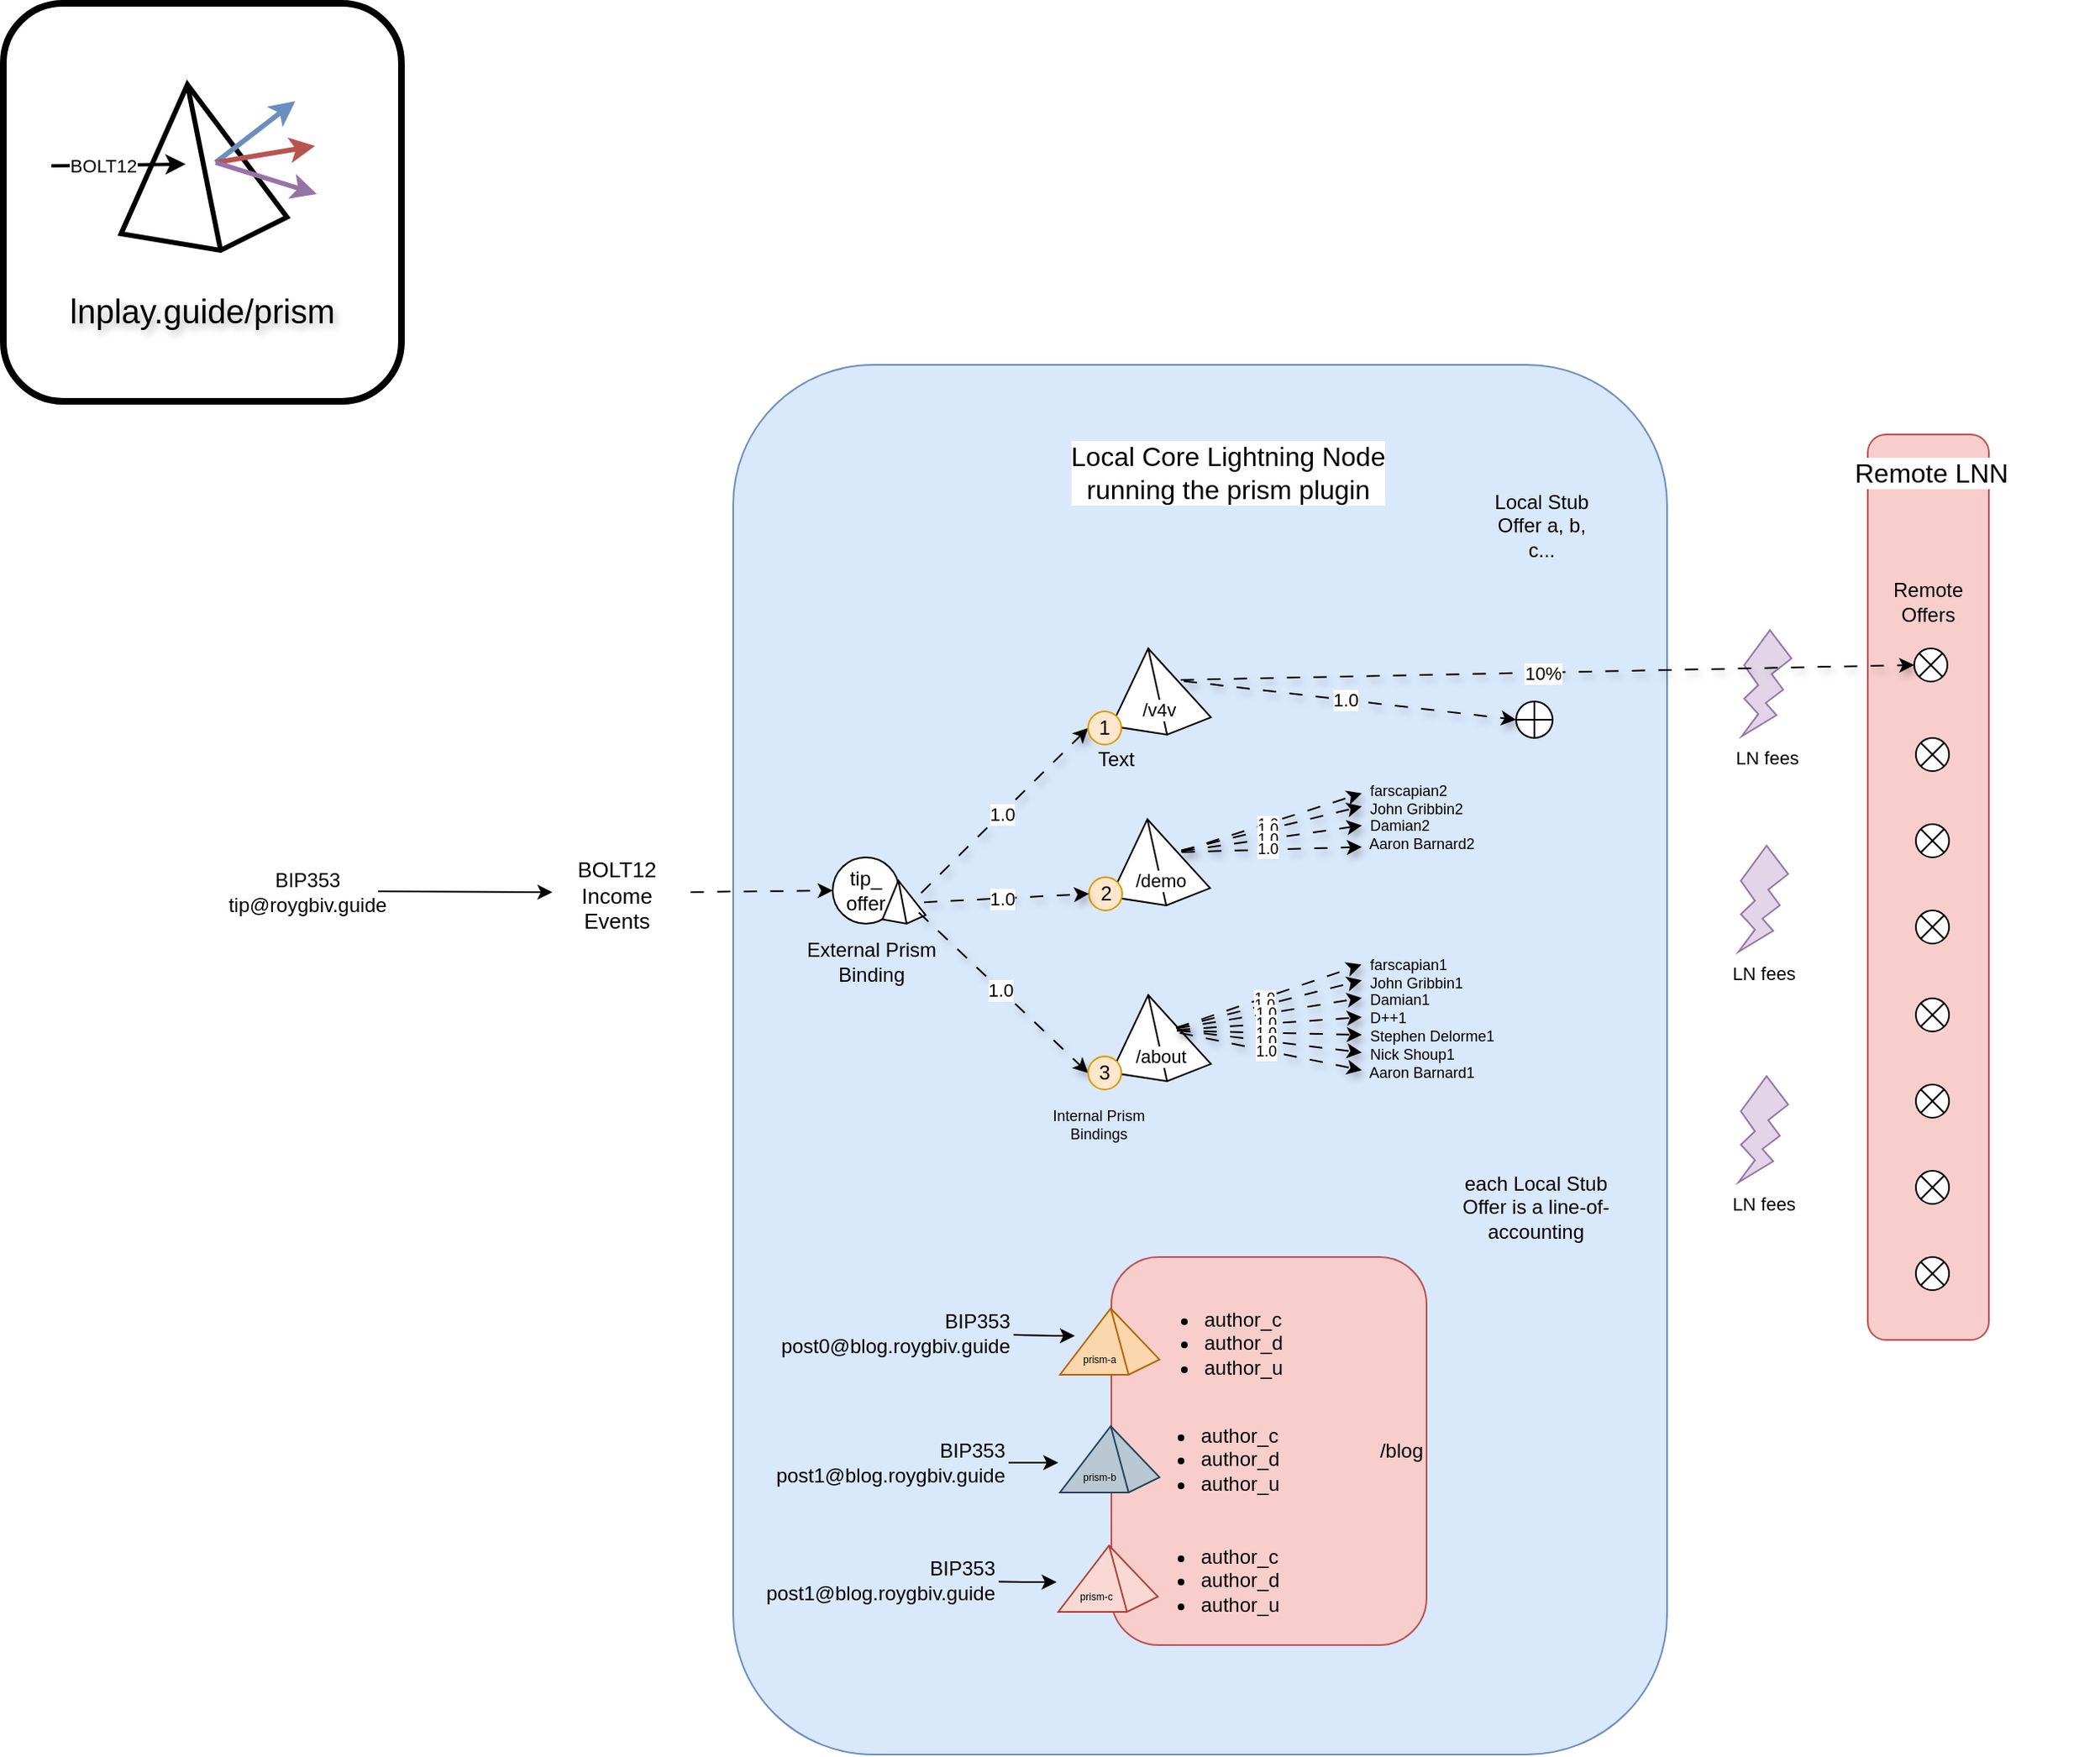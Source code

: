 <mxfile version="24.7.14">
  <diagram name="Page-1" id="5v8HJ1yWOcfsFn8PfRNU">
    <mxGraphModel dx="2047" dy="1230" grid="0" gridSize="10" guides="0" tooltips="1" connect="1" arrows="1" fold="1" page="0" pageScale="1" pageWidth="850" pageHeight="1100" math="0" shadow="0">
      <root>
        <mxCell id="0" />
        <mxCell id="1" parent="0" />
        <mxCell id="z_-p57ebJY1skzvCn1GH-81" value="" style="rounded=1;whiteSpace=wrap;html=1;fillColor=#f8cecc;strokeColor=#b85450;" vertex="1" parent="1">
          <mxGeometry x="740" y="5" width="73" height="546" as="geometry" />
        </mxCell>
        <mxCell id="z_-p57ebJY1skzvCn1GH-82" value="" style="rounded=1;whiteSpace=wrap;html=1;fillColor=#dae8fc;strokeColor=#6c8ebf;" vertex="1" parent="1">
          <mxGeometry x="56" y="-37" width="563" height="838" as="geometry" />
        </mxCell>
        <mxCell id="z_-p57ebJY1skzvCn1GH-83" value="tip_&lt;br&gt;offer" style="ellipse;whiteSpace=wrap;html=1;aspect=fixed;direction=south;" vertex="1" parent="1">
          <mxGeometry x="116" y="260" width="40" height="40" as="geometry" />
        </mxCell>
        <mxCell id="z_-p57ebJY1skzvCn1GH-84" value="BOLT12 Income Events" style="text;html=1;whiteSpace=wrap;overflow=hidden;rounded=0;fontSize=13;align=center;labelBorderColor=none;" vertex="1" parent="1">
          <mxGeometry x="-53" y="253" width="78" height="56" as="geometry" />
        </mxCell>
        <mxCell id="z_-p57ebJY1skzvCn1GH-85" value="" style="endArrow=classic;html=1;rounded=0;exitX=1;exitY=0.5;exitDx=0;exitDy=0;entryX=0.5;entryY=1;entryDx=0;entryDy=0;flowAnimation=1;" edge="1" parent="1" source="z_-p57ebJY1skzvCn1GH-84" target="z_-p57ebJY1skzvCn1GH-83">
          <mxGeometry width="50" height="50" relative="1" as="geometry">
            <mxPoint x="20" y="326" as="sourcePoint" />
            <mxPoint x="136" y="116" as="targetPoint" />
          </mxGeometry>
        </mxCell>
        <mxCell id="z_-p57ebJY1skzvCn1GH-86" value="" style="verticalLabelPosition=bottom;verticalAlign=top;html=1;shape=mxgraph.basic.pyramid;dx1=0.37;dx2=0.56;dy1=0.9;dy2=0.8;" vertex="1" parent="1">
          <mxGeometry x="146" y="274" width="26" height="26" as="geometry" />
        </mxCell>
        <mxCell id="z_-p57ebJY1skzvCn1GH-87" value="Local Stub Offer a, b, c..." style="text;html=1;align=center;verticalAlign=middle;whiteSpace=wrap;rounded=0;" vertex="1" parent="1">
          <mxGeometry x="509" y="45" width="69" height="30" as="geometry" />
        </mxCell>
        <mxCell id="z_-p57ebJY1skzvCn1GH-88" value="Remote Offers" style="text;html=1;align=center;verticalAlign=middle;whiteSpace=wrap;rounded=0;" vertex="1" parent="1">
          <mxGeometry x="742" y="91" width="69" height="30" as="geometry" />
        </mxCell>
        <mxCell id="z_-p57ebJY1skzvCn1GH-89" value="1.0" style="endArrow=classic;html=1;rounded=0;shadow=1;flowAnimation=1;entryX=0.5;entryY=1;entryDx=0;entryDy=0;exitX=0.751;exitY=0.432;exitDx=0;exitDy=0;exitPerimeter=0;" edge="1" parent="1" source="z_-p57ebJY1skzvCn1GH-86" target="z_-p57ebJY1skzvCn1GH-111">
          <mxGeometry width="50" height="50" relative="1" as="geometry">
            <mxPoint x="199" y="248.515" as="sourcePoint" />
            <mxPoint x="323.7" y="214.78" as="targetPoint" />
          </mxGeometry>
        </mxCell>
        <mxCell id="z_-p57ebJY1skzvCn1GH-90" value="" style="shape=orEllipse;perimeter=ellipsePerimeter;whiteSpace=wrap;html=1;backgroundOutline=1;" vertex="1" parent="1">
          <mxGeometry x="528" y="166" width="22" height="22" as="geometry" />
        </mxCell>
        <mxCell id="z_-p57ebJY1skzvCn1GH-91" value="External Prism Binding" style="text;html=1;align=center;verticalAlign=middle;whiteSpace=wrap;rounded=0;" vertex="1" parent="1">
          <mxGeometry x="97" y="307" width="85" height="31" as="geometry" />
        </mxCell>
        <mxCell id="z_-p57ebJY1skzvCn1GH-92" value="1.0" style="endArrow=classic;html=1;rounded=0;shadow=1;flowAnimation=1;entryX=0;entryY=0.5;entryDx=0;entryDy=0;exitX=0.64;exitY=0.367;exitDx=0;exitDy=0;exitPerimeter=0;" edge="1" parent="1" source="z_-p57ebJY1skzvCn1GH-110" target="z_-p57ebJY1skzvCn1GH-90">
          <mxGeometry width="50" height="50" relative="1" as="geometry">
            <mxPoint x="170" y="170" as="sourcePoint" />
            <mxPoint x="270" y="111" as="targetPoint" />
          </mxGeometry>
        </mxCell>
        <mxCell id="z_-p57ebJY1skzvCn1GH-93" value="" style="shape=sumEllipse;perimeter=ellipsePerimeter;whiteSpace=wrap;html=1;backgroundOutline=1;fontFamily=Helvetica;fontSize=11;fontColor=default;labelBackgroundColor=default;" vertex="1" parent="1">
          <mxGeometry x="769" y="188" width="20" height="20" as="geometry" />
        </mxCell>
        <mxCell id="z_-p57ebJY1skzvCn1GH-94" value="" style="shape=sumEllipse;perimeter=ellipsePerimeter;whiteSpace=wrap;html=1;backgroundOutline=1;fontFamily=Helvetica;fontSize=11;fontColor=default;labelBackgroundColor=default;" vertex="1" parent="1">
          <mxGeometry x="768" y="134" width="20" height="20" as="geometry" />
        </mxCell>
        <mxCell id="z_-p57ebJY1skzvCn1GH-95" value="" style="shape=sumEllipse;perimeter=ellipsePerimeter;whiteSpace=wrap;html=1;backgroundOutline=1;fontFamily=Helvetica;fontSize=11;fontColor=default;labelBackgroundColor=default;" vertex="1" parent="1">
          <mxGeometry x="769" y="240" width="20" height="20" as="geometry" />
        </mxCell>
        <mxCell id="z_-p57ebJY1skzvCn1GH-96" value="" style="shape=sumEllipse;perimeter=ellipsePerimeter;whiteSpace=wrap;html=1;backgroundOutline=1;fontFamily=Helvetica;fontSize=11;fontColor=default;labelBackgroundColor=default;" vertex="1" parent="1">
          <mxGeometry x="769" y="292" width="20" height="20" as="geometry" />
        </mxCell>
        <mxCell id="z_-p57ebJY1skzvCn1GH-97" value="" style="shape=sumEllipse;perimeter=ellipsePerimeter;whiteSpace=wrap;html=1;backgroundOutline=1;fontFamily=Helvetica;fontSize=11;fontColor=default;labelBackgroundColor=default;" vertex="1" parent="1">
          <mxGeometry x="769" y="345" width="20" height="20" as="geometry" />
        </mxCell>
        <mxCell id="z_-p57ebJY1skzvCn1GH-98" value="" style="shape=sumEllipse;perimeter=ellipsePerimeter;whiteSpace=wrap;html=1;backgroundOutline=1;fontFamily=Helvetica;fontSize=11;fontColor=default;labelBackgroundColor=default;" vertex="1" parent="1">
          <mxGeometry x="769" y="397" width="20" height="20" as="geometry" />
        </mxCell>
        <mxCell id="z_-p57ebJY1skzvCn1GH-99" value="" style="shape=sumEllipse;perimeter=ellipsePerimeter;whiteSpace=wrap;html=1;backgroundOutline=1;fontFamily=Helvetica;fontSize=11;fontColor=default;labelBackgroundColor=default;" vertex="1" parent="1">
          <mxGeometry x="769" y="449" width="20" height="20" as="geometry" />
        </mxCell>
        <mxCell id="z_-p57ebJY1skzvCn1GH-100" value="" style="shape=sumEllipse;perimeter=ellipsePerimeter;whiteSpace=wrap;html=1;backgroundOutline=1;fontFamily=Helvetica;fontSize=11;fontColor=default;labelBackgroundColor=default;" vertex="1" parent="1">
          <mxGeometry x="769" y="501" width="20" height="20" as="geometry" />
        </mxCell>
        <mxCell id="z_-p57ebJY1skzvCn1GH-101" value="LN fees" style="verticalLabelPosition=bottom;verticalAlign=top;html=1;shape=mxgraph.basic.flash;fontFamily=Helvetica;fontSize=11;labelBackgroundColor=default;fillColor=#e1d5e7;strokeColor=#9673a6;" vertex="1" parent="1">
          <mxGeometry x="664" y="123" width="30" height="64" as="geometry" />
        </mxCell>
        <mxCell id="z_-p57ebJY1skzvCn1GH-102" value="&lt;span style=&quot;color: rgb(0, 0, 0); font-family: Helvetica; font-size: 16px; font-style: normal; font-variant-ligatures: normal; font-variant-caps: normal; font-weight: 400; letter-spacing: normal; orphans: 2; text-align: center; text-indent: 0px; text-transform: none; widows: 2; word-spacing: 0px; -webkit-text-stroke-width: 0px; white-space: normal; background-color: rgb(255, 255, 255); text-decoration-thickness: initial; text-decoration-style: initial; text-decoration-color: initial; float: none; display: inline !important;&quot;&gt;Local Core Lightning Node&lt;/span&gt;&lt;div&gt;running the prism plugin&lt;/div&gt;" style="text;html=1;align=center;verticalAlign=middle;whiteSpace=wrap;rounded=0;fontFamily=Helvetica;fontSize=16;fontColor=default;labelBackgroundColor=default;" vertex="1" parent="1">
          <mxGeometry x="254" y="10" width="201" height="35" as="geometry" />
        </mxCell>
        <mxCell id="z_-p57ebJY1skzvCn1GH-103" value="Remote LNN" style="text;html=1;align=center;verticalAlign=middle;whiteSpace=wrap;rounded=0;fontFamily=Helvetica;fontSize=16;fontColor=default;labelBackgroundColor=default;" vertex="1" parent="1">
          <mxGeometry x="678" y="10" width="201" height="35" as="geometry" />
        </mxCell>
        <mxCell id="z_-p57ebJY1skzvCn1GH-104" value="each Local Stub Offer is a line-of-accounting" style="text;html=1;align=center;verticalAlign=middle;whiteSpace=wrap;rounded=0;strokeWidth=4;" vertex="1" parent="1">
          <mxGeometry x="493" y="445" width="94" height="52" as="geometry" />
        </mxCell>
        <mxCell id="z_-p57ebJY1skzvCn1GH-105" value="/" style="group" vertex="1" connectable="0" parent="1">
          <mxGeometry x="270.5" y="237" width="73" height="55" as="geometry" />
        </mxCell>
        <mxCell id="z_-p57ebJY1skzvCn1GH-106" value="" style="verticalLabelPosition=bottom;verticalAlign=top;html=1;shape=mxgraph.basic.pyramid;dx1=0.37;dx2=0.56;dy1=0.9;dy2=0.8;" vertex="1" parent="z_-p57ebJY1skzvCn1GH-105">
          <mxGeometry x="13" width="60" height="52" as="geometry" />
        </mxCell>
        <mxCell id="z_-p57ebJY1skzvCn1GH-107" value="/demo" style="text;html=1;align=center;verticalAlign=middle;whiteSpace=wrap;rounded=0;fontFamily=Helvetica;fontSize=11;fontColor=default;labelBackgroundColor=default;" vertex="1" parent="z_-p57ebJY1skzvCn1GH-105">
          <mxGeometry x="13" y="22" width="60" height="30" as="geometry" />
        </mxCell>
        <mxCell id="z_-p57ebJY1skzvCn1GH-108" value="2" style="ellipse;whiteSpace=wrap;html=1;aspect=fixed;direction=south;fillColor=#ffe6cc;strokeColor=#d79b00;" vertex="1" parent="z_-p57ebJY1skzvCn1GH-105">
          <mxGeometry y="35" width="20" height="20" as="geometry" />
        </mxCell>
        <mxCell id="z_-p57ebJY1skzvCn1GH-109" value="Prism_A" style="text;html=1;align=center;verticalAlign=middle;whiteSpace=wrap;rounded=0;fontFamily=Helvetica;fontSize=11;fontColor=default;labelBackgroundColor=default;" vertex="1" parent="1">
          <mxGeometry x="284" y="156" width="60" height="30" as="geometry" />
        </mxCell>
        <mxCell id="z_-p57ebJY1skzvCn1GH-110" value="" style="verticalLabelPosition=bottom;verticalAlign=top;html=1;shape=mxgraph.basic.pyramid;dx1=0.37;dx2=0.56;dy1=0.9;dy2=0.8;" vertex="1" parent="1">
          <mxGeometry x="284" y="134" width="60" height="52" as="geometry" />
        </mxCell>
        <mxCell id="z_-p57ebJY1skzvCn1GH-111" value="1" style="ellipse;whiteSpace=wrap;html=1;aspect=fixed;direction=south;fillColor=#ffe6cc;strokeColor=#d79b00;" vertex="1" parent="1">
          <mxGeometry x="270" y="172" width="20" height="20" as="geometry" />
        </mxCell>
        <mxCell id="z_-p57ebJY1skzvCn1GH-112" value="/v4v" style="text;html=1;align=center;verticalAlign=middle;whiteSpace=wrap;rounded=0;fontFamily=Helvetica;fontSize=11;fontColor=default;labelBackgroundColor=default;" vertex="1" parent="1">
          <mxGeometry x="283" y="157" width="60" height="28" as="geometry" />
        </mxCell>
        <mxCell id="z_-p57ebJY1skzvCn1GH-113" value="1.0" style="endArrow=classic;html=1;rounded=0;shadow=1;flowAnimation=1;entryX=0.5;entryY=1;entryDx=0;entryDy=0;exitX=0.76;exitY=0.514;exitDx=0;exitDy=0;exitPerimeter=0;" edge="1" parent="1" source="z_-p57ebJY1skzvCn1GH-86" target="z_-p57ebJY1skzvCn1GH-108">
          <mxGeometry width="50" height="50" relative="1" as="geometry">
            <mxPoint x="199" y="263.125" as="sourcePoint" />
            <mxPoint x="392" y="222" as="targetPoint" />
          </mxGeometry>
        </mxCell>
        <mxCell id="z_-p57ebJY1skzvCn1GH-114" value="1.0" style="endArrow=classic;html=1;rounded=0;shadow=1;flowAnimation=1;entryX=0.5;entryY=1;entryDx=0;entryDy=0;exitX=0.693;exitY=0.599;exitDx=0;exitDy=0;exitPerimeter=0;" edge="1" parent="1" source="z_-p57ebJY1skzvCn1GH-86" target="z_-p57ebJY1skzvCn1GH-147">
          <mxGeometry width="50" height="50" relative="1" as="geometry">
            <mxPoint x="166.124" y="317.936" as="sourcePoint" />
            <mxPoint x="402" y="298" as="targetPoint" />
          </mxGeometry>
        </mxCell>
        <mxCell id="z_-p57ebJY1skzvCn1GH-115" value="10%" style="endArrow=classic;html=1;rounded=0;shadow=1;flowAnimation=1;entryX=0;entryY=0.5;entryDx=0;entryDy=0;exitX=0.608;exitY=0.367;exitDx=0;exitDy=0;exitPerimeter=0;" edge="1" parent="1" source="z_-p57ebJY1skzvCn1GH-110" target="z_-p57ebJY1skzvCn1GH-94">
          <mxGeometry width="50" height="50" relative="1" as="geometry">
            <mxPoint x="444" y="193" as="sourcePoint" />
            <mxPoint x="538" y="187" as="targetPoint" />
          </mxGeometry>
        </mxCell>
        <mxCell id="z_-p57ebJY1skzvCn1GH-116" value="Internal Prism Bindings" style="text;html=1;align=center;verticalAlign=middle;whiteSpace=wrap;rounded=0;fontSize=9;" vertex="1" parent="1">
          <mxGeometry x="234" y="405" width="85" height="31" as="geometry" />
        </mxCell>
        <mxCell id="z_-p57ebJY1skzvCn1GH-117" value="BIP353&lt;div&gt;post1@blog.roygbiv.guide&lt;/div&gt;" style="text;html=1;align=right;verticalAlign=middle;whiteSpace=wrap;rounded=0;" vertex="1" parent="1">
          <mxGeometry x="142" y="610.5" width="80" height="29" as="geometry" />
        </mxCell>
        <mxCell id="z_-p57ebJY1skzvCn1GH-118" value="" style="curved=1;endArrow=classic;html=1;rounded=0;" edge="1" parent="1" source="z_-p57ebJY1skzvCn1GH-117">
          <mxGeometry width="50" height="50" relative="1" as="geometry">
            <mxPoint x="212" y="625" as="sourcePoint" />
            <mxPoint x="252" y="625" as="targetPoint" />
            <Array as="points">
              <mxPoint x="232" y="625" />
            </Array>
          </mxGeometry>
        </mxCell>
        <mxCell id="z_-p57ebJY1skzvCn1GH-119" value="BIP353&lt;div&gt;post0@blog.roygbiv.guide&lt;/div&gt;" style="text;html=1;align=right;verticalAlign=middle;whiteSpace=wrap;rounded=0;" vertex="1" parent="1">
          <mxGeometry x="145" y="532" width="80" height="29" as="geometry" />
        </mxCell>
        <mxCell id="z_-p57ebJY1skzvCn1GH-120" value="" style="curved=1;endArrow=classic;html=1;rounded=0;" edge="1" parent="1" source="z_-p57ebJY1skzvCn1GH-119">
          <mxGeometry width="50" height="50" relative="1" as="geometry">
            <mxPoint x="222" y="548.5" as="sourcePoint" />
            <mxPoint x="262" y="548.5" as="targetPoint" />
            <Array as="points">
              <mxPoint x="242" y="548.5" />
            </Array>
          </mxGeometry>
        </mxCell>
        <mxCell id="z_-p57ebJY1skzvCn1GH-121" value="BIP353&lt;div&gt;post1@blog.roygbiv.guide&lt;/div&gt;" style="text;html=1;align=right;verticalAlign=middle;whiteSpace=wrap;rounded=0;" vertex="1" parent="1">
          <mxGeometry x="136" y="681.5" width="80" height="29" as="geometry" />
        </mxCell>
        <mxCell id="z_-p57ebJY1skzvCn1GH-122" value="" style="curved=1;endArrow=classic;html=1;rounded=0;" edge="1" parent="1" source="z_-p57ebJY1skzvCn1GH-121">
          <mxGeometry width="50" height="50" relative="1" as="geometry">
            <mxPoint x="211" y="697" as="sourcePoint" />
            <mxPoint x="251" y="697" as="targetPoint" />
            <Array as="points">
              <mxPoint x="231" y="697" />
            </Array>
          </mxGeometry>
        </mxCell>
        <mxCell id="z_-p57ebJY1skzvCn1GH-123" value="/blog" style="rounded=1;whiteSpace=wrap;html=1;fillColor=#f8cecc;strokeColor=#b85450;align=right;" vertex="1" parent="1">
          <mxGeometry x="284" y="501" width="190" height="234" as="geometry" />
        </mxCell>
        <mxCell id="z_-p57ebJY1skzvCn1GH-124" value="" style="verticalLabelPosition=bottom;verticalAlign=top;html=1;shape=mxgraph.basic.pyramid;dx1=0.51;dx2=0.69;dy1=1;dy2=0.77;fillColor=#bac8d3;strokeColor=#23445d;" vertex="1" parent="1">
          <mxGeometry x="253" y="603" width="60" height="40" as="geometry" />
        </mxCell>
        <mxCell id="z_-p57ebJY1skzvCn1GH-125" value="" style="verticalLabelPosition=bottom;verticalAlign=top;html=1;shape=mxgraph.basic.pyramid;dx1=0.51;dx2=0.69;dy1=1;dy2=0.77;fillColor=#fad7ac;strokeColor=#b46504;" vertex="1" parent="1">
          <mxGeometry x="253" y="532" width="60" height="40" as="geometry" />
        </mxCell>
        <mxCell id="z_-p57ebJY1skzvCn1GH-126" value="" style="verticalLabelPosition=bottom;verticalAlign=top;html=1;shape=mxgraph.basic.pyramid;dx1=0.51;dx2=0.69;dy1=1;dy2=0.77;fillColor=#fad9d5;strokeColor=#ae4132;" vertex="1" parent="1">
          <mxGeometry x="252" y="675" width="60" height="40" as="geometry" />
        </mxCell>
        <mxCell id="z_-p57ebJY1skzvCn1GH-127" value="&lt;ul&gt;&lt;li&gt;author_c&lt;/li&gt;&lt;li&gt;author_d&lt;/li&gt;&lt;li&gt;author_u&lt;/li&gt;&lt;/ul&gt;" style="text;html=1;align=left;verticalAlign=middle;whiteSpace=wrap;rounded=0;" vertex="1" parent="1">
          <mxGeometry x="298" y="538" width="120" height="30" as="geometry" />
        </mxCell>
        <mxCell id="z_-p57ebJY1skzvCn1GH-128" value="&lt;ul&gt;&lt;li&gt;author_c&lt;/li&gt;&lt;li&gt;author_d&lt;/li&gt;&lt;li&gt;author_u&lt;/li&gt;&lt;/ul&gt;" style="text;html=1;align=left;verticalAlign=middle;whiteSpace=wrap;rounded=0;" vertex="1" parent="1">
          <mxGeometry x="296" y="608" width="120" height="30" as="geometry" />
        </mxCell>
        <mxCell id="z_-p57ebJY1skzvCn1GH-129" value="&lt;ul&gt;&lt;li&gt;author_c&lt;/li&gt;&lt;li&gt;author_d&lt;/li&gt;&lt;li&gt;author_u&lt;/li&gt;&lt;/ul&gt;" style="text;html=1;align=left;verticalAlign=middle;whiteSpace=wrap;rounded=0;" vertex="1" parent="1">
          <mxGeometry x="296" y="680.5" width="120" height="30" as="geometry" />
        </mxCell>
        <mxCell id="z_-p57ebJY1skzvCn1GH-130" value="prism-a" style="text;html=1;align=center;verticalAlign=middle;whiteSpace=wrap;rounded=0;fontSize=6;" vertex="1" parent="1">
          <mxGeometry x="247" y="548" width="60" height="30" as="geometry" />
        </mxCell>
        <mxCell id="z_-p57ebJY1skzvCn1GH-131" value="prism-b" style="text;html=1;align=center;verticalAlign=middle;whiteSpace=wrap;rounded=0;fontSize=6;" vertex="1" parent="1">
          <mxGeometry x="247" y="619" width="60" height="30" as="geometry" />
        </mxCell>
        <mxCell id="z_-p57ebJY1skzvCn1GH-132" value="prism-c" style="text;html=1;align=center;verticalAlign=middle;whiteSpace=wrap;rounded=0;fontSize=6;" vertex="1" parent="1">
          <mxGeometry x="245" y="691" width="60" height="30" as="geometry" />
        </mxCell>
        <mxCell id="z_-p57ebJY1skzvCn1GH-133" value="BIP353 tip@roygbiv.guide" style="text;html=1;align=center;verticalAlign=middle;whiteSpace=wrap;rounded=0;" vertex="1" parent="1">
          <mxGeometry x="-243" y="265" width="85" height="31" as="geometry" />
        </mxCell>
        <mxCell id="z_-p57ebJY1skzvCn1GH-134" value="LN fees" style="verticalLabelPosition=bottom;verticalAlign=top;html=1;shape=mxgraph.basic.flash;fontFamily=Helvetica;fontSize=11;labelBackgroundColor=default;fillColor=#e1d5e7;strokeColor=#9673a6;" vertex="1" parent="1">
          <mxGeometry x="662" y="253" width="30" height="64" as="geometry" />
        </mxCell>
        <mxCell id="z_-p57ebJY1skzvCn1GH-135" value="LN fees" style="verticalLabelPosition=bottom;verticalAlign=top;html=1;shape=mxgraph.basic.flash;fontFamily=Helvetica;fontSize=11;labelBackgroundColor=default;fillColor=#e1d5e7;strokeColor=#9673a6;" vertex="1" parent="1">
          <mxGeometry x="662" y="392" width="30" height="64" as="geometry" />
        </mxCell>
        <mxCell id="z_-p57ebJY1skzvCn1GH-136" value="" style="rounded=1;whiteSpace=wrap;html=1;strokeWidth=4;" vertex="1" parent="1">
          <mxGeometry x="-384" y="-255" width="240" height="240" as="geometry" />
        </mxCell>
        <mxCell id="z_-p57ebJY1skzvCn1GH-137" value="" style="verticalLabelPosition=bottom;verticalAlign=top;html=1;shape=mxgraph.basic.pyramid;dx1=0.4;dx2=0.6;dy1=0.9;dy2=0.8;strokeWidth=3;" vertex="1" parent="1">
          <mxGeometry x="-313" y="-206" width="100" height="100" as="geometry" />
        </mxCell>
        <mxCell id="z_-p57ebJY1skzvCn1GH-138" value="&lt;font&gt;lnplay.guide/prism&lt;/font&gt;" style="text;html=1;align=center;verticalAlign=middle;whiteSpace=wrap;rounded=0;fontSize=20;fontStyle=0;fontFamily=Helvetica;labelBackgroundColor=none;labelBorderColor=none;textShadow=1;" vertex="1" parent="1">
          <mxGeometry x="-384" y="-85" width="240" height="30" as="geometry" />
        </mxCell>
        <mxCell id="z_-p57ebJY1skzvCn1GH-139" value="BOLT12" style="endArrow=classic;html=1;rounded=0;flowAnimation=0;strokeWidth=2;shadow=0;endFill=1;" edge="1" parent="1">
          <mxGeometry x="-0.218" width="50" height="50" relative="1" as="geometry">
            <mxPoint x="-355" y="-157" as="sourcePoint" />
            <mxPoint x="-274" y="-158" as="targetPoint" />
            <mxPoint as="offset" />
          </mxGeometry>
        </mxCell>
        <mxCell id="z_-p57ebJY1skzvCn1GH-140" value="" style="endArrow=classic;html=1;rounded=0;flowAnimation=0;strokeWidth=3;fillColor=#dae8fc;strokeColor=#6c8ebf;endFill=1;" edge="1" parent="1">
          <mxGeometry x="-0.218" width="50" height="50" relative="1" as="geometry">
            <mxPoint x="-256" y="-159" as="sourcePoint" />
            <mxPoint x="-208" y="-196" as="targetPoint" />
            <mxPoint as="offset" />
          </mxGeometry>
        </mxCell>
        <mxCell id="z_-p57ebJY1skzvCn1GH-141" value="" style="endArrow=classic;html=1;rounded=0;flowAnimation=0;strokeWidth=3;fillColor=#f8cecc;strokeColor=#b85450;endFill=1;" edge="1" parent="1">
          <mxGeometry x="-0.218" width="50" height="50" relative="1" as="geometry">
            <mxPoint x="-256" y="-159" as="sourcePoint" />
            <mxPoint x="-196" y="-169" as="targetPoint" />
            <mxPoint as="offset" />
          </mxGeometry>
        </mxCell>
        <mxCell id="z_-p57ebJY1skzvCn1GH-142" value="" style="endArrow=classic;html=1;rounded=1;flowAnimation=0;strokeWidth=3;curved=0;fillColor=#e1d5e7;strokeColor=#9673a6;endFill=1;" edge="1" parent="1">
          <mxGeometry x="-0.218" width="50" height="50" relative="1" as="geometry">
            <mxPoint x="-256" y="-159" as="sourcePoint" />
            <mxPoint x="-195" y="-140" as="targetPoint" />
            <mxPoint as="offset" />
          </mxGeometry>
        </mxCell>
        <mxCell id="z_-p57ebJY1skzvCn1GH-143" value="" style="endArrow=classic;html=1;rounded=0;exitX=1;exitY=0.5;exitDx=0;exitDy=0;entryX=0;entryY=0.5;entryDx=0;entryDy=0;flowAnimation=0;" edge="1" parent="1" source="z_-p57ebJY1skzvCn1GH-133" target="z_-p57ebJY1skzvCn1GH-84">
          <mxGeometry width="50" height="50" relative="1" as="geometry">
            <mxPoint x="35" y="291" as="sourcePoint" />
            <mxPoint x="126" y="290" as="targetPoint" />
          </mxGeometry>
        </mxCell>
        <mxCell id="z_-p57ebJY1skzvCn1GH-144" value="&lt;br&gt;&lt;div&gt;&amp;nbsp; farscapian1&lt;/div&gt;&lt;div&gt;&amp;nbsp; John Gribbin1&lt;/div&gt;&lt;div&gt;&amp;nbsp; Damian1&lt;/div&gt;&lt;div&gt;&amp;nbsp; D++1&lt;/div&gt;&lt;div&gt;&amp;nbsp; Stephen Delorme1&lt;/div&gt;&lt;div&gt;&amp;nbsp; Nick Shoup1&lt;/div&gt;&lt;div&gt;&amp;nbsp; Aaron Barnard1&lt;/div&gt;" style="text;html=1;whiteSpace=wrap;overflow=hidden;rounded=0;fontSize=9;spacingBottom=10;spacing=0;spacingTop=0;spacingLeft=0;strokeColor=none;points=[[0,0,0,0,0],[0,0.21,0,0,0],[0,0.31,0,0,0],[0,0.42,0,0,0],[0,0.54,0,0,0],[0,0.65,0,0,0],[0,0.76,0,0,0],[0,0.87,0,0,0],[0.25,0,0,0,0],[0.5,0,0,0,0],[0.75,0,0,0,0],[1,0,0,0,0],[1,0.25,0,0,0],[1,0.5,0,0,0],[1,0.75,0,0,0],[1,1,0,0,0]];" vertex="1" parent="1">
          <mxGeometry x="435" y="304" width="82" height="97" as="geometry" />
        </mxCell>
        <mxCell id="z_-p57ebJY1skzvCn1GH-145" value="" style="verticalLabelPosition=bottom;verticalAlign=top;html=1;shape=mxgraph.basic.pyramid;dx1=0.37;dx2=0.56;dy1=0.9;dy2=0.8;points=[[0,0,0,0,46.8],[0,0,0,11.1,23.4],[0,0,0,16.8,49.4],[0,0,0,22.2,0],[0,0,0,33.6,52],[0,0,0,41.1,20.8],[0,0,0,46.8,46.8],[0,0,0,60,41.6],[0.57,0.4,0,0,0]];" vertex="1" parent="1">
          <mxGeometry x="284" y="343" width="60" height="52" as="geometry" />
        </mxCell>
        <mxCell id="z_-p57ebJY1skzvCn1GH-146" value="/about" style="text;html=1;align=center;verticalAlign=middle;whiteSpace=wrap;rounded=0;fontFamily=Helvetica;fontSize=11;fontColor=default;labelBackgroundColor=default;" vertex="1" parent="1">
          <mxGeometry x="284" y="365" width="60" height="30" as="geometry" />
        </mxCell>
        <mxCell id="z_-p57ebJY1skzvCn1GH-147" value="3" style="ellipse;whiteSpace=wrap;html=1;aspect=fixed;direction=south;fillColor=#ffe6cc;strokeColor=#d79b00;" vertex="1" parent="1">
          <mxGeometry x="270" y="380" width="20" height="20" as="geometry" />
        </mxCell>
        <mxCell id="z_-p57ebJY1skzvCn1GH-148" value="1.0" style="endArrow=classic;html=1;rounded=0;shadow=1;flowAnimation=1;entryX=-0.003;entryY=0.213;entryDx=0;entryDy=0;exitX=0.568;exitY=-0.014;exitDx=0;exitDy=0;exitPerimeter=0;entryPerimeter=0;fontSize=9;" edge="1" parent="1" source="z_-p57ebJY1skzvCn1GH-146" target="z_-p57ebJY1skzvCn1GH-144">
          <mxGeometry width="50" height="50" relative="1" as="geometry">
            <mxPoint x="332" y="163" as="sourcePoint" />
            <mxPoint x="538" y="187" as="targetPoint" />
          </mxGeometry>
        </mxCell>
        <mxCell id="z_-p57ebJY1skzvCn1GH-149" value="1.0" style="endArrow=classic;html=1;rounded=0;shadow=1;flowAnimation=1;exitX=0.563;exitY=-0.032;exitDx=0;exitDy=0;exitPerimeter=0;fontSize=9;entryX=0;entryY=0.31;entryDx=0;entryDy=0;entryPerimeter=0;" edge="1" parent="1" source="z_-p57ebJY1skzvCn1GH-146" target="z_-p57ebJY1skzvCn1GH-144">
          <mxGeometry width="50" height="50" relative="1" as="geometry">
            <mxPoint x="328" y="375" as="sourcePoint" />
            <mxPoint x="386" y="339" as="targetPoint" />
          </mxGeometry>
        </mxCell>
        <mxCell id="z_-p57ebJY1skzvCn1GH-150" value="1.0" style="endArrow=classic;html=1;rounded=0;shadow=1;flowAnimation=1;fontSize=9;entryX=0;entryY=0.42;entryDx=0;entryDy=0;entryPerimeter=0;" edge="1" parent="1" target="z_-p57ebJY1skzvCn1GH-144">
          <mxGeometry width="50" height="50" relative="1" as="geometry">
            <mxPoint x="318" y="364" as="sourcePoint" />
            <mxPoint x="405" y="340" as="targetPoint" />
          </mxGeometry>
        </mxCell>
        <mxCell id="z_-p57ebJY1skzvCn1GH-151" value="1.0" style="endArrow=classic;html=1;rounded=0;shadow=1;flowAnimation=1;fontSize=9;entryX=0;entryY=0.54;entryDx=0;entryDy=0;entryPerimeter=0;exitX=0.57;exitY=-0.018;exitDx=0;exitDy=0;exitPerimeter=0;" edge="1" parent="1" source="z_-p57ebJY1skzvCn1GH-146" target="z_-p57ebJY1skzvCn1GH-144">
          <mxGeometry width="50" height="50" relative="1" as="geometry">
            <mxPoint x="328" y="374" as="sourcePoint" />
            <mxPoint x="405" y="351" as="targetPoint" />
          </mxGeometry>
        </mxCell>
        <mxCell id="z_-p57ebJY1skzvCn1GH-152" value="1.0" style="endArrow=classic;html=1;rounded=0;shadow=1;flowAnimation=1;fontSize=9;entryX=0;entryY=0.65;entryDx=0;entryDy=0;entryPerimeter=0;exitX=0.57;exitY=-0.018;exitDx=0;exitDy=0;exitPerimeter=0;" edge="1" parent="1" source="z_-p57ebJY1skzvCn1GH-146" target="z_-p57ebJY1skzvCn1GH-144">
          <mxGeometry width="50" height="50" relative="1" as="geometry">
            <mxPoint x="338" y="384" as="sourcePoint" />
            <mxPoint x="415" y="361" as="targetPoint" />
          </mxGeometry>
        </mxCell>
        <mxCell id="z_-p57ebJY1skzvCn1GH-153" value="1.0" style="endArrow=classic;html=1;rounded=0;shadow=1;flowAnimation=1;fontSize=9;entryX=0;entryY=0.76;entryDx=0;entryDy=0;entryPerimeter=0;exitX=0.575;exitY=-0.048;exitDx=0;exitDy=0;exitPerimeter=0;" edge="1" parent="1" source="z_-p57ebJY1skzvCn1GH-146" target="z_-p57ebJY1skzvCn1GH-144">
          <mxGeometry width="50" height="50" relative="1" as="geometry">
            <mxPoint x="348" y="394" as="sourcePoint" />
            <mxPoint x="425" y="371" as="targetPoint" />
          </mxGeometry>
        </mxCell>
        <mxCell id="z_-p57ebJY1skzvCn1GH-154" value="1.0" style="endArrow=classic;html=1;rounded=0;shadow=1;flowAnimation=1;fontSize=9;entryX=0;entryY=0.87;entryDx=0;entryDy=0;entryPerimeter=0;exitX=0.6;exitY=-0.008;exitDx=0;exitDy=0;exitPerimeter=0;horizontal=1;" edge="1" parent="1" source="z_-p57ebJY1skzvCn1GH-146" target="z_-p57ebJY1skzvCn1GH-144">
          <mxGeometry width="50" height="50" relative="1" as="geometry">
            <mxPoint x="329" y="374" as="sourcePoint" />
            <mxPoint x="405" y="384" as="targetPoint" />
          </mxGeometry>
        </mxCell>
        <mxCell id="z_-p57ebJY1skzvCn1GH-155" value="1.0" style="endArrow=classic;html=1;rounded=0;shadow=1;flowAnimation=1;entryX=0;entryY=0.31;entryDx=0;entryDy=0;exitX=0.568;exitY=-0.014;exitDx=0;exitDy=0;exitPerimeter=0;entryPerimeter=0;fontSize=9;" edge="1" parent="1" target="z_-p57ebJY1skzvCn1GH-159">
          <mxGeometry width="50" height="50" relative="1" as="geometry">
            <mxPoint x="321" y="258" as="sourcePoint" />
            <mxPoint x="439" y="215" as="targetPoint" />
          </mxGeometry>
        </mxCell>
        <mxCell id="z_-p57ebJY1skzvCn1GH-156" value="1.0" style="endArrow=classic;html=1;rounded=0;shadow=1;flowAnimation=1;exitX=0.563;exitY=-0.032;exitDx=0;exitDy=0;exitPerimeter=0;fontSize=9;entryX=0;entryY=0.42;entryDx=0;entryDy=0;entryPerimeter=0;" edge="1" parent="1" target="z_-p57ebJY1skzvCn1GH-159">
          <mxGeometry width="50" height="50" relative="1" as="geometry">
            <mxPoint x="321" y="257" as="sourcePoint" />
            <mxPoint x="439" y="224" as="targetPoint" />
          </mxGeometry>
        </mxCell>
        <mxCell id="z_-p57ebJY1skzvCn1GH-157" value="1.0" style="endArrow=classic;html=1;rounded=0;shadow=1;flowAnimation=1;fontSize=9;entryX=0;entryY=0.58;entryDx=0;entryDy=0;entryPerimeter=0;" edge="1" parent="1" target="z_-p57ebJY1skzvCn1GH-159">
          <mxGeometry width="50" height="50" relative="1" as="geometry">
            <mxPoint x="321" y="257" as="sourcePoint" />
            <mxPoint x="439" y="235" as="targetPoint" />
          </mxGeometry>
        </mxCell>
        <mxCell id="z_-p57ebJY1skzvCn1GH-158" value="1.0" style="endArrow=classic;html=1;rounded=0;shadow=1;flowAnimation=1;fontSize=9;entryX=0;entryY=0.76;entryDx=0;entryDy=0;entryPerimeter=0;exitX=0.57;exitY=-0.018;exitDx=0;exitDy=0;exitPerimeter=0;" edge="1" parent="1" target="z_-p57ebJY1skzvCn1GH-159">
          <mxGeometry width="50" height="50" relative="1" as="geometry">
            <mxPoint x="321" y="257" as="sourcePoint" />
            <mxPoint x="439" y="246" as="targetPoint" />
          </mxGeometry>
        </mxCell>
        <mxCell id="z_-p57ebJY1skzvCn1GH-159" value="&lt;br&gt;&lt;div&gt;&amp;nbsp; farscapian2&lt;/div&gt;&lt;div&gt;&amp;nbsp; John Gribbin2&lt;/div&gt;&lt;div&gt;&amp;nbsp; Damian2&lt;/div&gt;&lt;div&gt;&amp;nbsp; Aaron Barnard2&lt;/div&gt;" style="text;html=1;whiteSpace=wrap;overflow=hidden;rounded=0;fontSize=9;spacingBottom=10;spacing=0;spacingTop=0;spacingLeft=0;strokeColor=none;points=[[0,0,0,0,0],[0,0.21,0,0,0],[0,0.31,0,0,0],[0,0.42,0,0,0],[0,0.58,0,0,0],[0,0.76,0,0,0],[0,0.87,0,0,0],[0.25,0,0,0,0],[0.5,0,0,0,0],[0.75,0,0,0,0],[1,0,0,0,0],[1,0.25,0,0,0],[1,0.5,0,0,0],[1,0.75,0,0,0],[1,1,0,0,0]];" vertex="1" parent="1">
          <mxGeometry x="435" y="199" width="82" height="72" as="geometry" />
        </mxCell>
        <mxCell id="z_-p57ebJY1skzvCn1GH-160" value="Text" style="text;html=1;align=center;verticalAlign=middle;whiteSpace=wrap;rounded=0;" vertex="1" parent="1">
          <mxGeometry x="257" y="186" width="60" height="30" as="geometry" />
        </mxCell>
      </root>
    </mxGraphModel>
  </diagram>
</mxfile>
